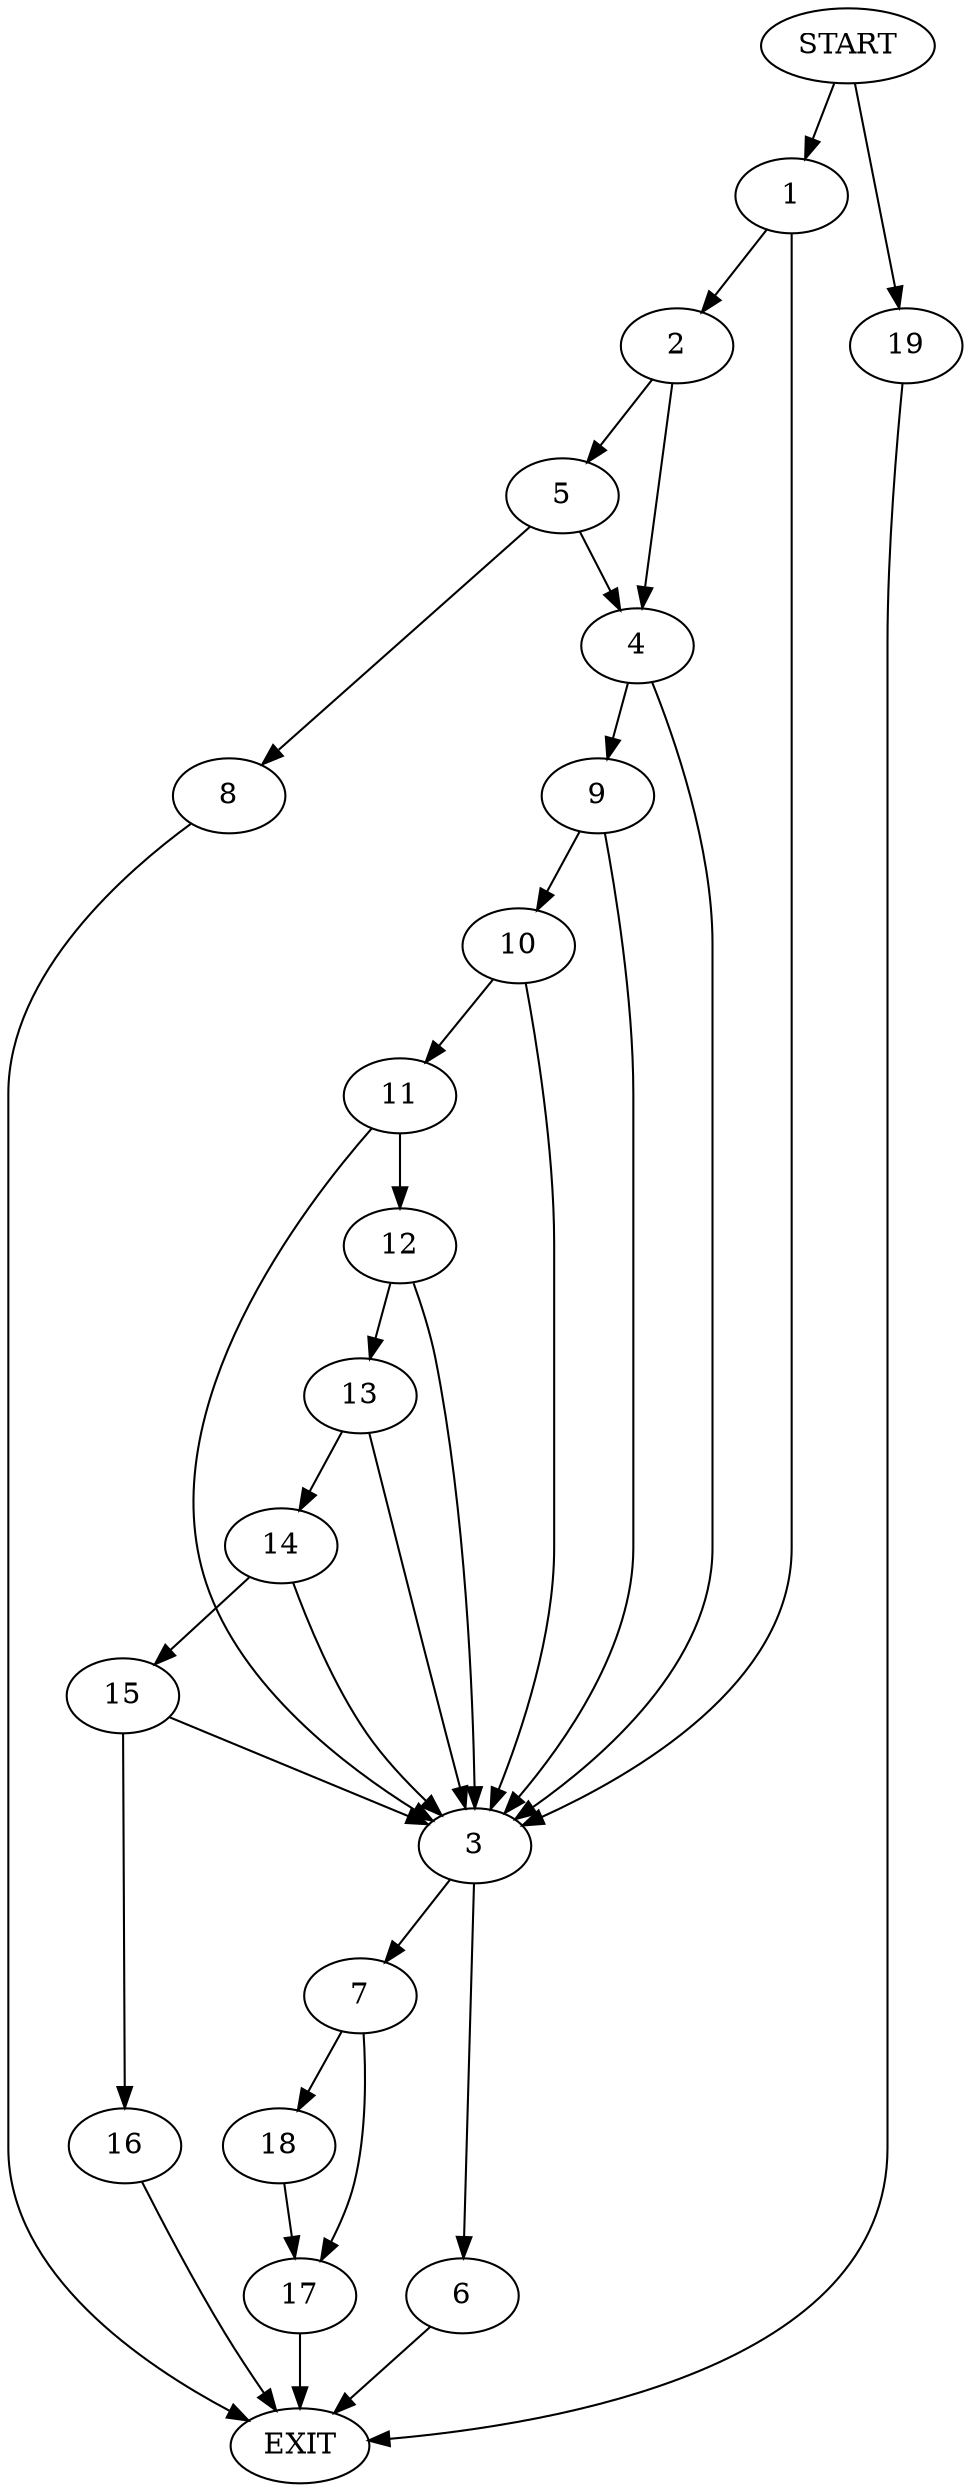 digraph {
0 [label="START"]
20 [label="EXIT"]
0 -> 1
1 -> 2
1 -> 3
2 -> 4
2 -> 5
3 -> 6
3 -> 7
5 -> 4
5 -> 8
4 -> 9
4 -> 3
8 -> 20
9 -> 10
9 -> 3
10 -> 11
10 -> 3
11 -> 12
11 -> 3
12 -> 3
12 -> 13
13 -> 14
13 -> 3
14 -> 15
14 -> 3
15 -> 3
15 -> 16
16 -> 20
6 -> 20
7 -> 17
7 -> 18
18 -> 17
17 -> 20
0 -> 19
19 -> 20
}
